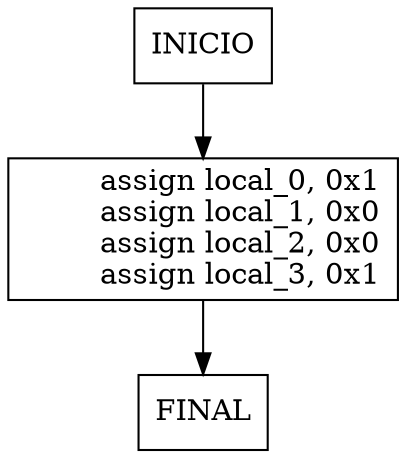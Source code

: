 digraph pgn {
rankdir=TD;
node [shape = rectangle];
B0 [label = "	assign local_0, 0x1
	assign local_1, 0x0
	assign local_2, 0x0
	assign local_3, 0x1
"]
INICIO -> B0
B0 -> FINAL
}
